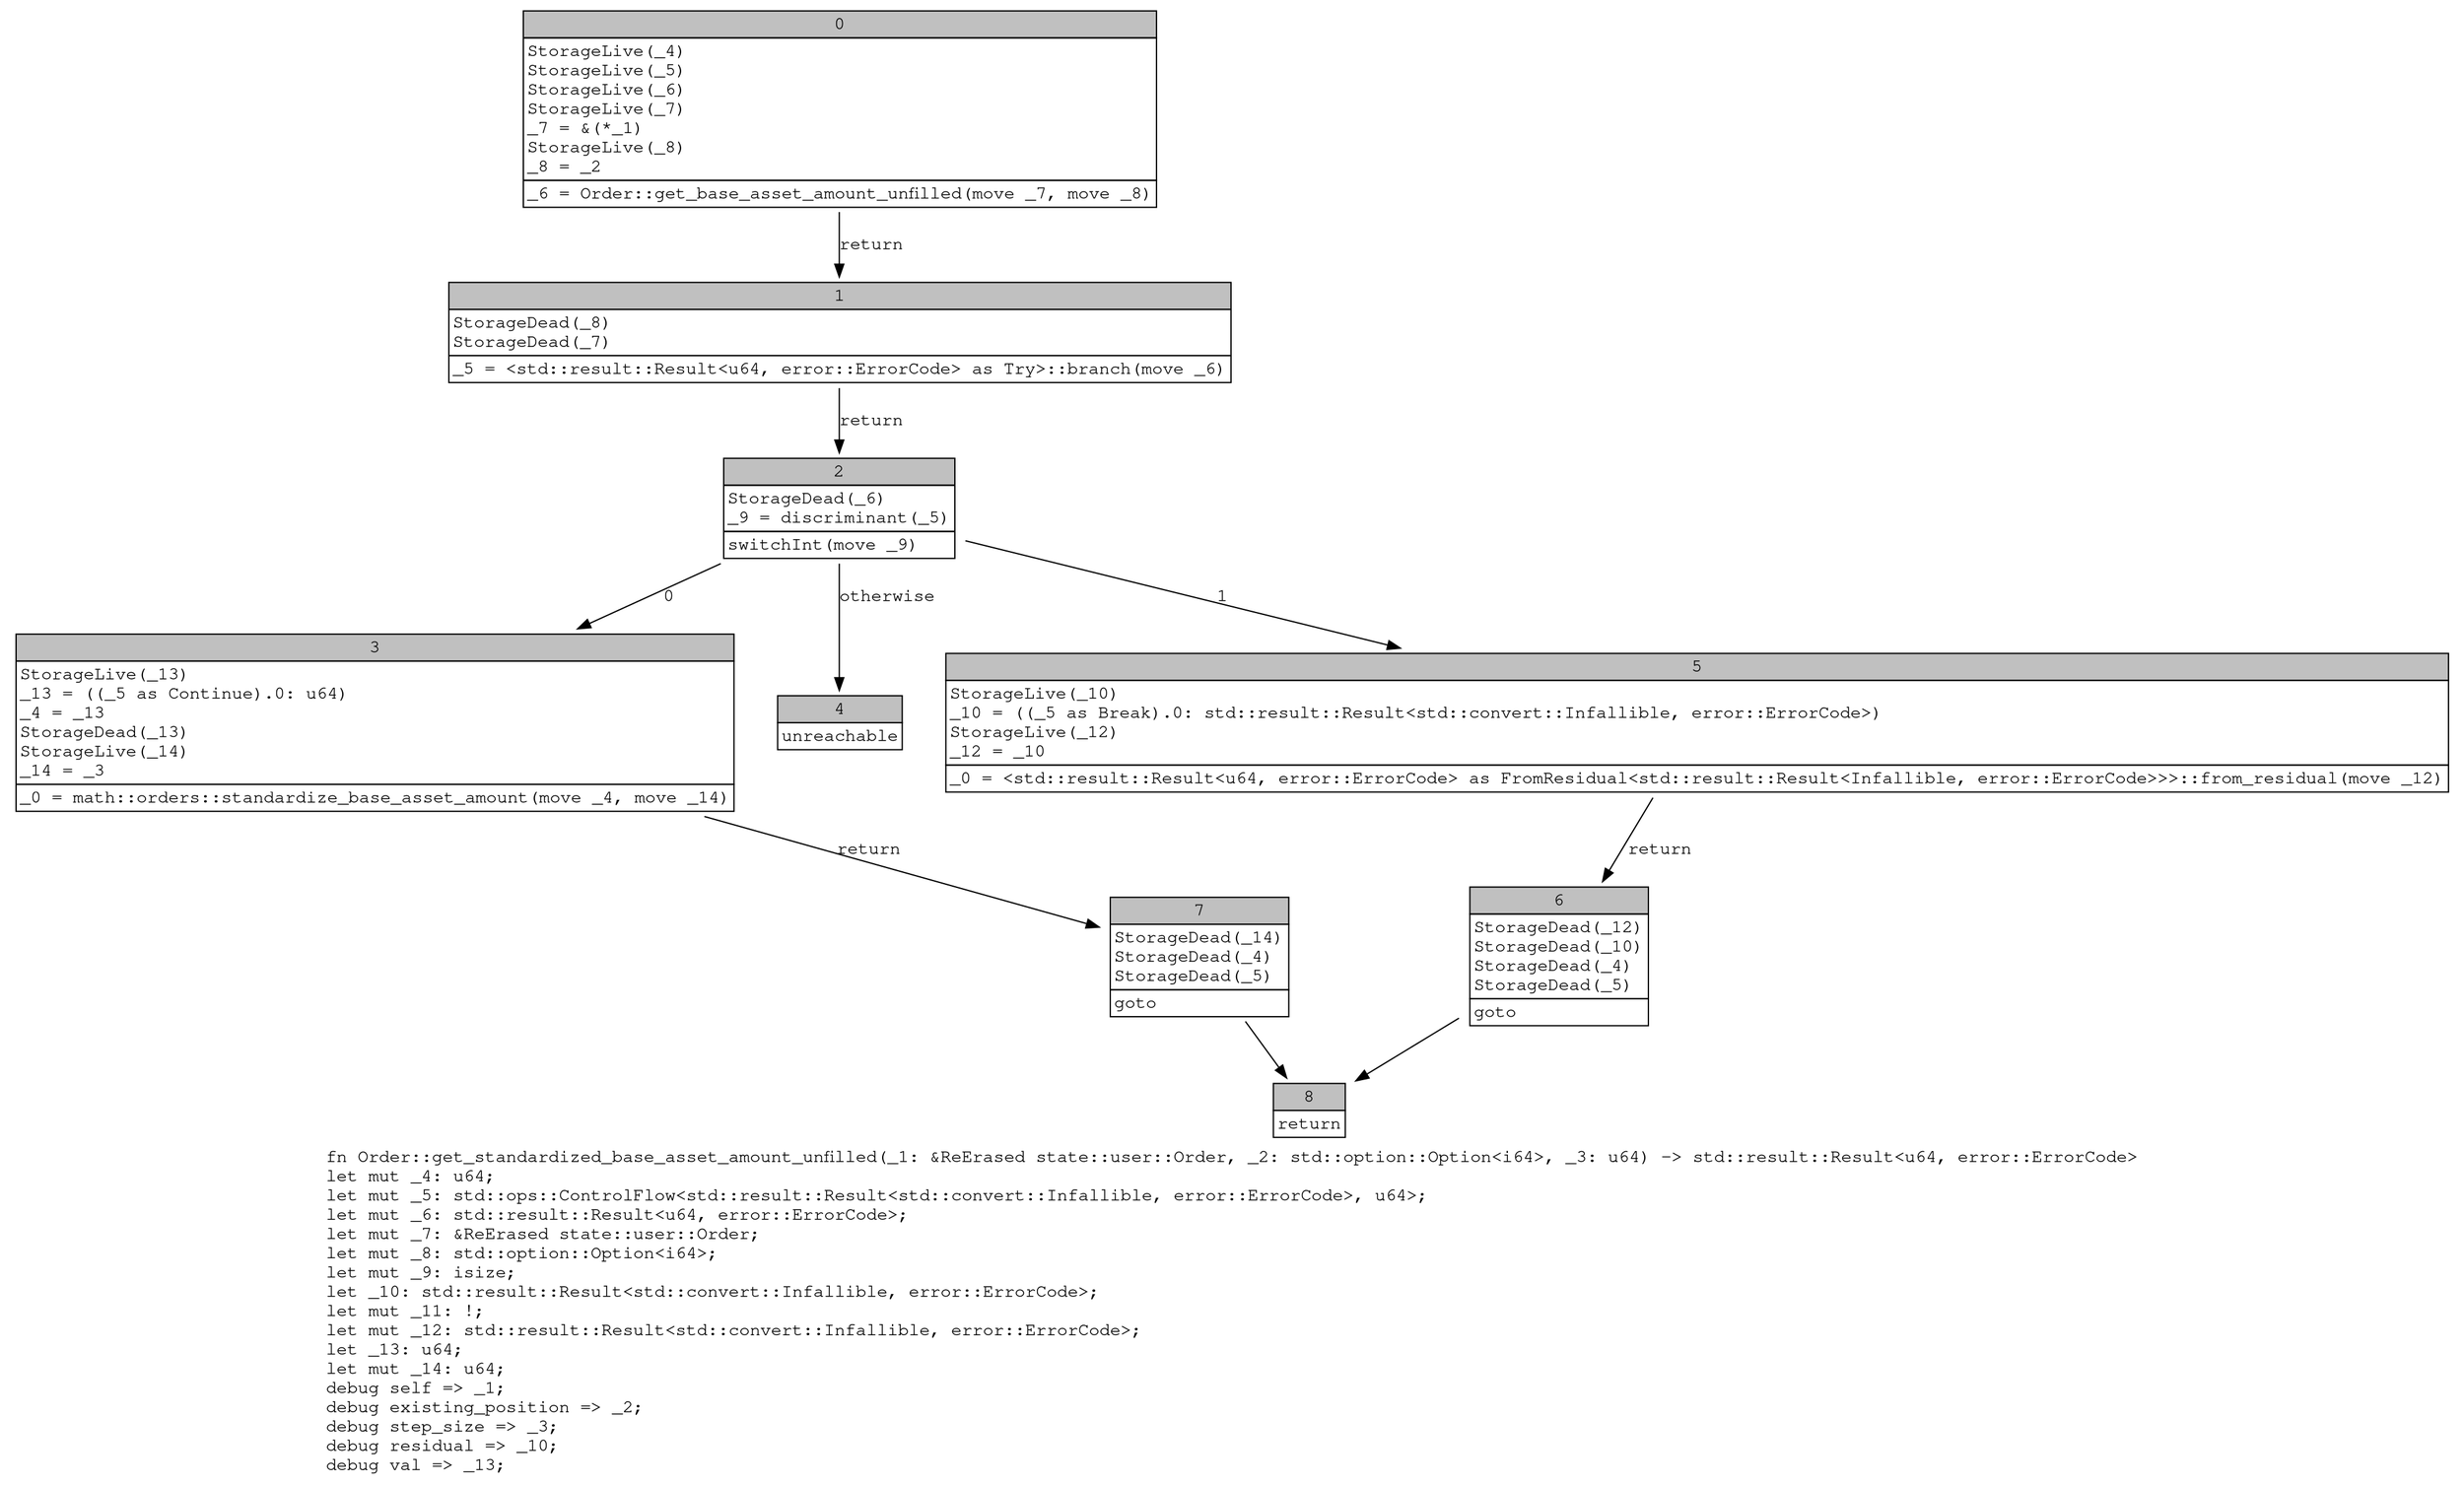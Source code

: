 digraph Mir_0_4385 {
    graph [fontname="Courier, monospace"];
    node [fontname="Courier, monospace"];
    edge [fontname="Courier, monospace"];
    label=<fn Order::get_standardized_base_asset_amount_unfilled(_1: &amp;ReErased state::user::Order, _2: std::option::Option&lt;i64&gt;, _3: u64) -&gt; std::result::Result&lt;u64, error::ErrorCode&gt;<br align="left"/>let mut _4: u64;<br align="left"/>let mut _5: std::ops::ControlFlow&lt;std::result::Result&lt;std::convert::Infallible, error::ErrorCode&gt;, u64&gt;;<br align="left"/>let mut _6: std::result::Result&lt;u64, error::ErrorCode&gt;;<br align="left"/>let mut _7: &amp;ReErased state::user::Order;<br align="left"/>let mut _8: std::option::Option&lt;i64&gt;;<br align="left"/>let mut _9: isize;<br align="left"/>let _10: std::result::Result&lt;std::convert::Infallible, error::ErrorCode&gt;;<br align="left"/>let mut _11: !;<br align="left"/>let mut _12: std::result::Result&lt;std::convert::Infallible, error::ErrorCode&gt;;<br align="left"/>let _13: u64;<br align="left"/>let mut _14: u64;<br align="left"/>debug self =&gt; _1;<br align="left"/>debug existing_position =&gt; _2;<br align="left"/>debug step_size =&gt; _3;<br align="left"/>debug residual =&gt; _10;<br align="left"/>debug val =&gt; _13;<br align="left"/>>;
    bb0__0_4385 [shape="none", label=<<table border="0" cellborder="1" cellspacing="0"><tr><td bgcolor="gray" align="center" colspan="1">0</td></tr><tr><td align="left" balign="left">StorageLive(_4)<br/>StorageLive(_5)<br/>StorageLive(_6)<br/>StorageLive(_7)<br/>_7 = &amp;(*_1)<br/>StorageLive(_8)<br/>_8 = _2<br/></td></tr><tr><td align="left">_6 = Order::get_base_asset_amount_unfilled(move _7, move _8)</td></tr></table>>];
    bb1__0_4385 [shape="none", label=<<table border="0" cellborder="1" cellspacing="0"><tr><td bgcolor="gray" align="center" colspan="1">1</td></tr><tr><td align="left" balign="left">StorageDead(_8)<br/>StorageDead(_7)<br/></td></tr><tr><td align="left">_5 = &lt;std::result::Result&lt;u64, error::ErrorCode&gt; as Try&gt;::branch(move _6)</td></tr></table>>];
    bb2__0_4385 [shape="none", label=<<table border="0" cellborder="1" cellspacing="0"><tr><td bgcolor="gray" align="center" colspan="1">2</td></tr><tr><td align="left" balign="left">StorageDead(_6)<br/>_9 = discriminant(_5)<br/></td></tr><tr><td align="left">switchInt(move _9)</td></tr></table>>];
    bb3__0_4385 [shape="none", label=<<table border="0" cellborder="1" cellspacing="0"><tr><td bgcolor="gray" align="center" colspan="1">3</td></tr><tr><td align="left" balign="left">StorageLive(_13)<br/>_13 = ((_5 as Continue).0: u64)<br/>_4 = _13<br/>StorageDead(_13)<br/>StorageLive(_14)<br/>_14 = _3<br/></td></tr><tr><td align="left">_0 = math::orders::standardize_base_asset_amount(move _4, move _14)</td></tr></table>>];
    bb4__0_4385 [shape="none", label=<<table border="0" cellborder="1" cellspacing="0"><tr><td bgcolor="gray" align="center" colspan="1">4</td></tr><tr><td align="left">unreachable</td></tr></table>>];
    bb5__0_4385 [shape="none", label=<<table border="0" cellborder="1" cellspacing="0"><tr><td bgcolor="gray" align="center" colspan="1">5</td></tr><tr><td align="left" balign="left">StorageLive(_10)<br/>_10 = ((_5 as Break).0: std::result::Result&lt;std::convert::Infallible, error::ErrorCode&gt;)<br/>StorageLive(_12)<br/>_12 = _10<br/></td></tr><tr><td align="left">_0 = &lt;std::result::Result&lt;u64, error::ErrorCode&gt; as FromResidual&lt;std::result::Result&lt;Infallible, error::ErrorCode&gt;&gt;&gt;::from_residual(move _12)</td></tr></table>>];
    bb6__0_4385 [shape="none", label=<<table border="0" cellborder="1" cellspacing="0"><tr><td bgcolor="gray" align="center" colspan="1">6</td></tr><tr><td align="left" balign="left">StorageDead(_12)<br/>StorageDead(_10)<br/>StorageDead(_4)<br/>StorageDead(_5)<br/></td></tr><tr><td align="left">goto</td></tr></table>>];
    bb7__0_4385 [shape="none", label=<<table border="0" cellborder="1" cellspacing="0"><tr><td bgcolor="gray" align="center" colspan="1">7</td></tr><tr><td align="left" balign="left">StorageDead(_14)<br/>StorageDead(_4)<br/>StorageDead(_5)<br/></td></tr><tr><td align="left">goto</td></tr></table>>];
    bb8__0_4385 [shape="none", label=<<table border="0" cellborder="1" cellspacing="0"><tr><td bgcolor="gray" align="center" colspan="1">8</td></tr><tr><td align="left">return</td></tr></table>>];
    bb0__0_4385 -> bb1__0_4385 [label="return"];
    bb1__0_4385 -> bb2__0_4385 [label="return"];
    bb2__0_4385 -> bb3__0_4385 [label="0"];
    bb2__0_4385 -> bb5__0_4385 [label="1"];
    bb2__0_4385 -> bb4__0_4385 [label="otherwise"];
    bb3__0_4385 -> bb7__0_4385 [label="return"];
    bb5__0_4385 -> bb6__0_4385 [label="return"];
    bb6__0_4385 -> bb8__0_4385 [label=""];
    bb7__0_4385 -> bb8__0_4385 [label=""];
}
